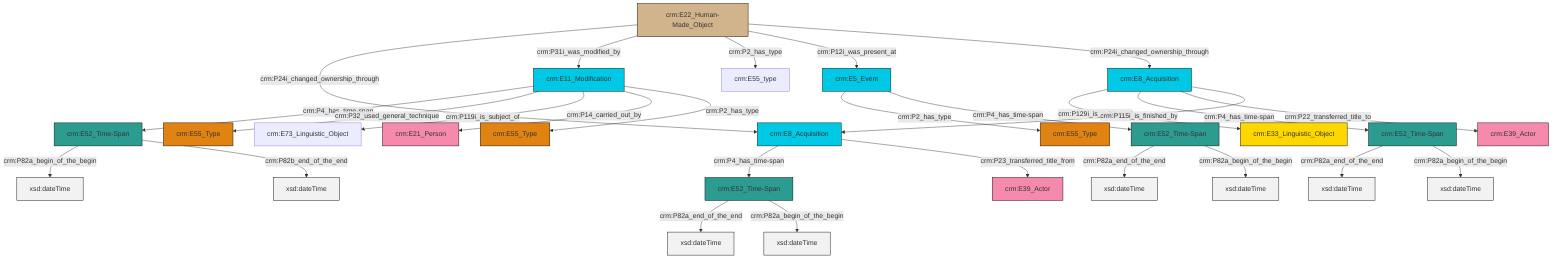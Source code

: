 graph TD
classDef Literal fill:#f2f2f2,stroke:#000000;
classDef CRM_Entity fill:#FFFFFF,stroke:#000000;
classDef Temporal_Entity fill:#00C9E6, stroke:#000000;
classDef Type fill:#E18312, stroke:#000000;
classDef Time-Span fill:#2C9C91, stroke:#000000;
classDef Appellation fill:#FFEB7F, stroke:#000000;
classDef Place fill:#008836, stroke:#000000;
classDef Persistent_Item fill:#B266B2, stroke:#000000;
classDef Conceptual_Object fill:#FFD700, stroke:#000000;
classDef Physical_Thing fill:#D2B48C, stroke:#000000;
classDef Actor fill:#f58aad, stroke:#000000;
classDef PC_Classes fill:#4ce600, stroke:#000000;
classDef Multi fill:#cccccc,stroke:#000000;

2["crm:E8_Acquisition"]:::Temporal_Entity -->|crm:P129i_is_subject_of| 3["crm:E33_Linguistic_Object"]:::Conceptual_Object
6["crm:E52_Time-Span"]:::Time-Span -->|crm:P82a_end_of_the_end| 7[xsd:dateTime]:::Literal
2["crm:E8_Acquisition"]:::Temporal_Entity -->|crm:P4_has_time-span| 9["crm:E52_Time-Span"]:::Time-Span
4["crm:E52_Time-Span"]:::Time-Span -->|crm:P82a_end_of_the_end| 10[xsd:dateTime]:::Literal
6["crm:E52_Time-Span"]:::Time-Span -->|crm:P82a_begin_of_the_begin| 11[xsd:dateTime]:::Literal
4["crm:E52_Time-Span"]:::Time-Span -->|crm:P82a_begin_of_the_begin| 14[xsd:dateTime]:::Literal
15["crm:E5_Event"]:::Temporal_Entity -->|crm:P2_has_type| 16["crm:E55_Type"]:::Type
9["crm:E52_Time-Span"]:::Time-Span -->|crm:P82a_end_of_the_end| 20[xsd:dateTime]:::Literal
21["crm:E11_Modification"]:::Temporal_Entity -->|crm:P4_has_time-span| 22["crm:E52_Time-Span"]:::Time-Span
23["crm:E8_Acquisition"]:::Temporal_Entity -->|crm:P4_has_time-span| 6["crm:E52_Time-Span"]:::Time-Span
22["crm:E52_Time-Span"]:::Time-Span -->|crm:P82a_begin_of_the_begin| 25[xsd:dateTime]:::Literal
12["crm:E22_Human-Made_Object"]:::Physical_Thing -->|crm:P24i_changed_ownership_through| 23["crm:E8_Acquisition"]:::Temporal_Entity
12["crm:E22_Human-Made_Object"]:::Physical_Thing -->|crm:P31i_was_modified_by| 21["crm:E11_Modification"]:::Temporal_Entity
9["crm:E52_Time-Span"]:::Time-Span -->|crm:P82a_begin_of_the_begin| 26[xsd:dateTime]:::Literal
22["crm:E52_Time-Span"]:::Time-Span -->|crm:P82b_end_of_the_end| 29[xsd:dateTime]:::Literal
21["crm:E11_Modification"]:::Temporal_Entity -->|crm:P32_used_general_technique| 30["crm:E55_Type"]:::Type
21["crm:E11_Modification"]:::Temporal_Entity -->|crm:P119i_is_subject_of| 0["crm:E73_Linguistic_Object"]:::Default
21["crm:E11_Modification"]:::Temporal_Entity -->|crm:P14_carried_out_by| 18["crm:E21_Person"]:::Actor
12["crm:E22_Human-Made_Object"]:::Physical_Thing -->|crm:P2_has_type| 31["crm:E55_type"]:::Default
15["crm:E5_Event"]:::Temporal_Entity -->|crm:P4_has_time-span| 4["crm:E52_Time-Span"]:::Time-Span
12["crm:E22_Human-Made_Object"]:::Physical_Thing -->|crm:P12i_was_present_at| 15["crm:E5_Event"]:::Temporal_Entity
12["crm:E22_Human-Made_Object"]:::Physical_Thing -->|crm:P24i_changed_ownership_through| 2["crm:E8_Acquisition"]:::Temporal_Entity
2["crm:E8_Acquisition"]:::Temporal_Entity -->|crm:P22_transferred_title_to| 27["crm:E39_Actor"]:::Actor
23["crm:E8_Acquisition"]:::Temporal_Entity -->|crm:P23_transferred_title_from| 33["crm:E39_Actor"]:::Actor
21["crm:E11_Modification"]:::Temporal_Entity -->|crm:P2_has_type| 39["crm:E55_Type"]:::Type
2["crm:E8_Acquisition"]:::Temporal_Entity -->|crm:P115i_is_finished_by| 23["crm:E8_Acquisition"]:::Temporal_Entity